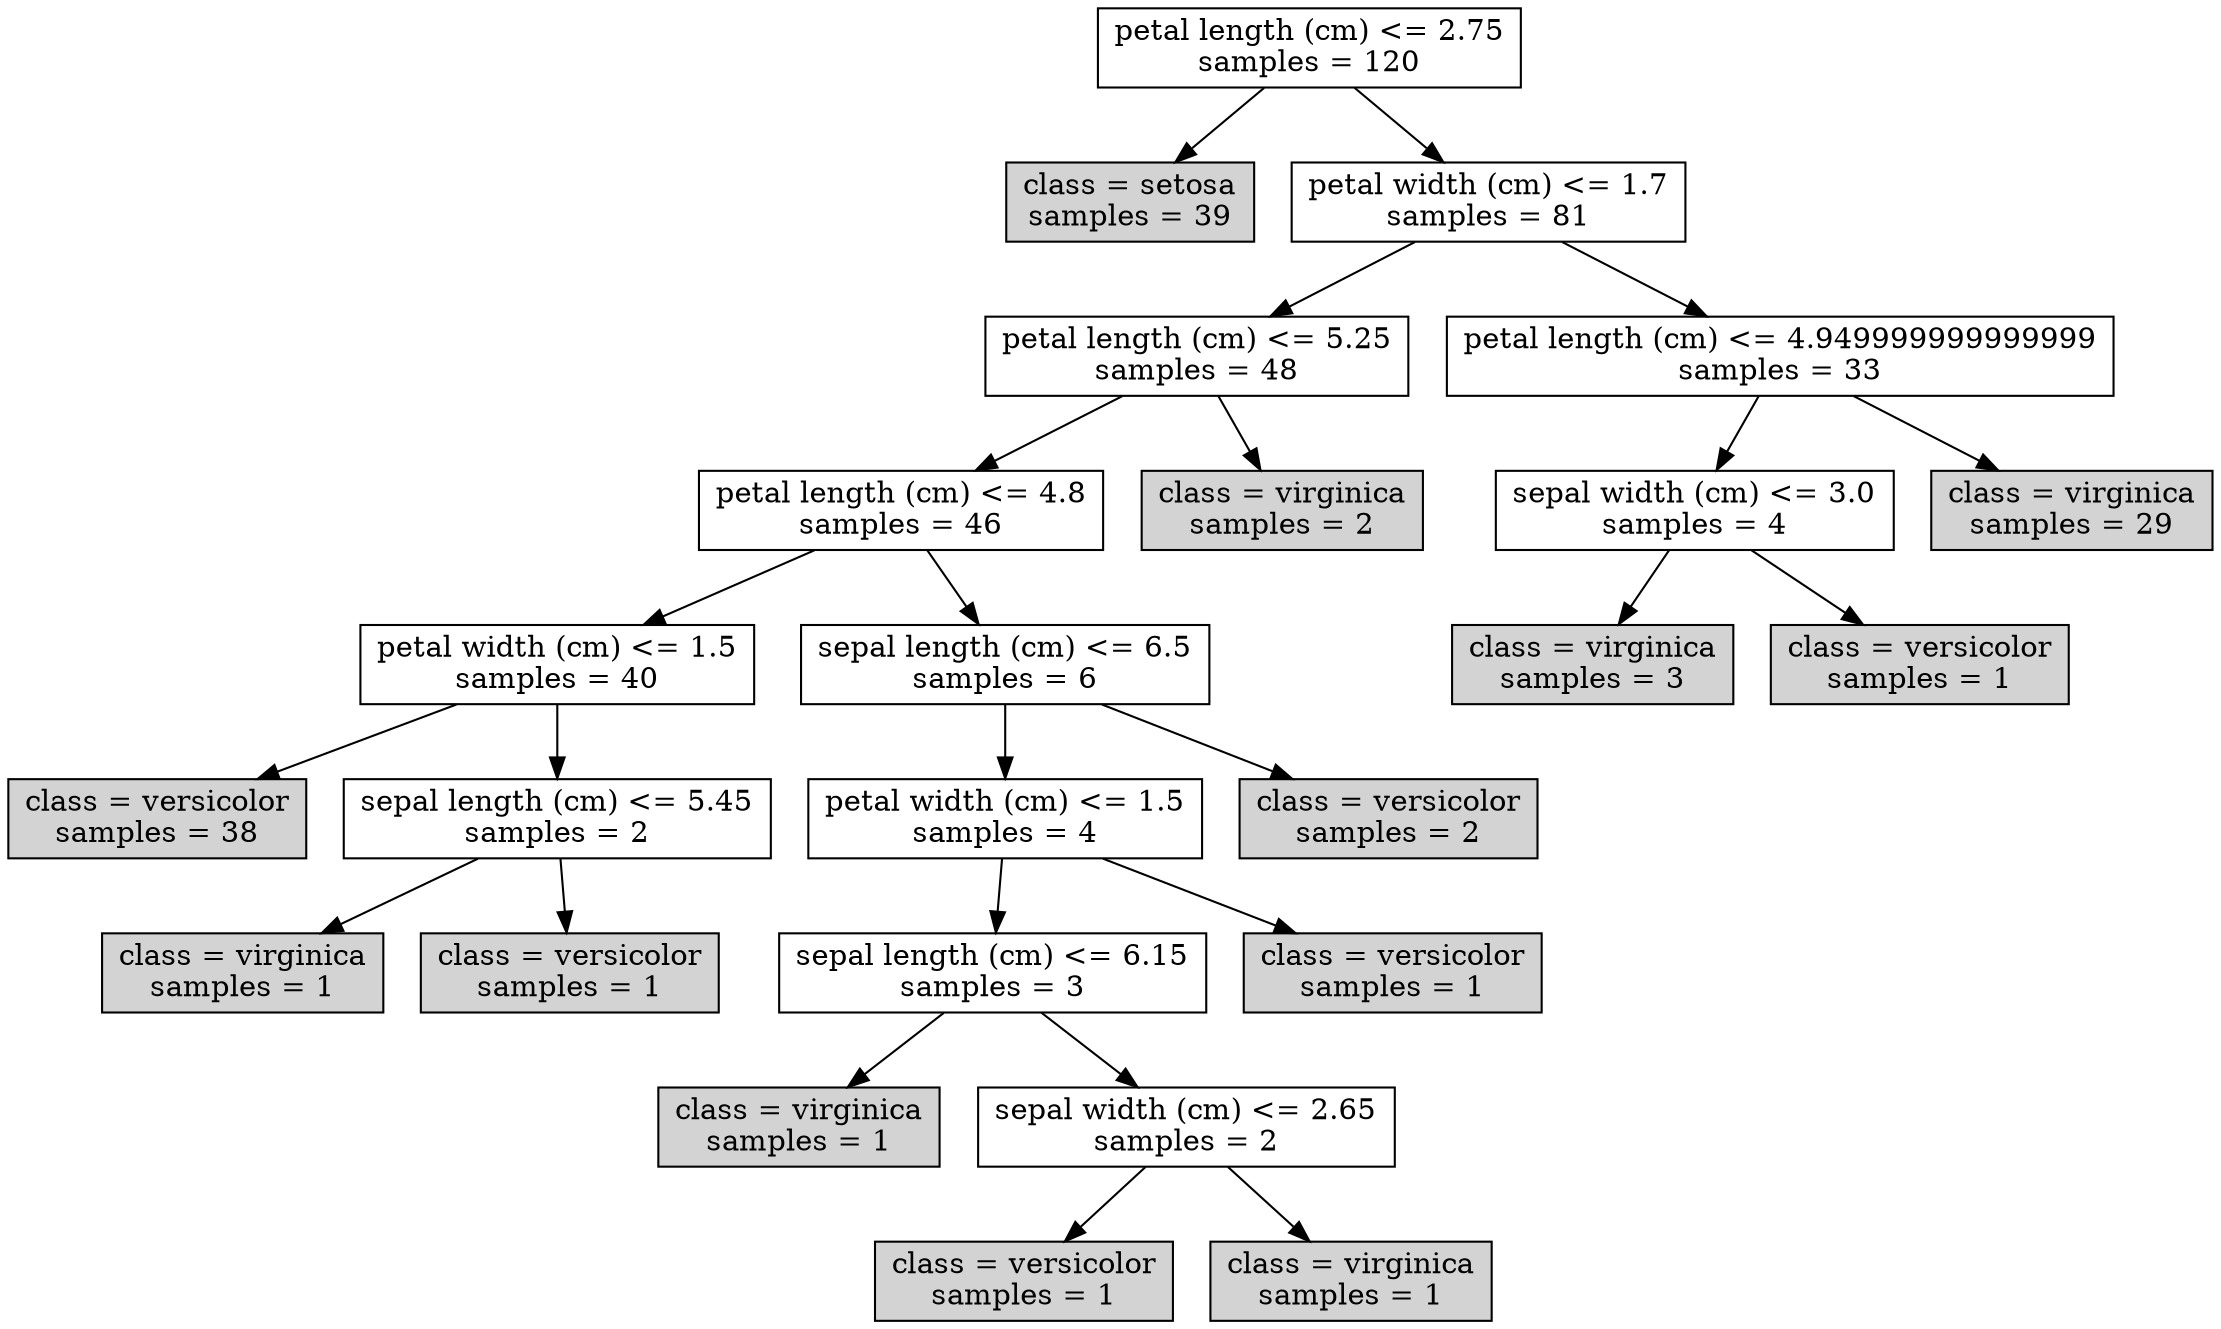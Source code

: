 digraph G {
	165354221162 [label="petal length (cm) <= 2.75
samples = 120" shape=box]
	165223124532 [label="class = setosa
samples = 39" shape=box style=filled]
	165353444946 [label="petal width (cm) <= 1.7
samples = 81" shape=box]
	165353444919 [label="petal length (cm) <= 5.25
samples = 48" shape=box]
	165353444943 [label="petal length (cm) <= 4.8
samples = 46" shape=box]
	165353444934 [label="petal width (cm) <= 1.5
samples = 40" shape=box]
	165353444931 [label="class = versicolor
samples = 38" shape=box style=filled]
	165353444922 [label="sepal length (cm) <= 5.45
samples = 2" shape=box]
	165223146012 [label="class = virginica
samples = 1" shape=box style=filled]
	165223146048 [label="class = versicolor
samples = 1" shape=box style=filled]
	165353444922 -> 165223146012
	165353444922 -> 165223146048
	165353444934 -> 165353444931
	165353444934 -> 165353444922
	165223146018 [label="sepal length (cm) <= 6.5
samples = 6" shape=box]
	165223146054 [label="petal width (cm) <= 1.5
samples = 4" shape=box]
	165223146057 [label="sepal length (cm) <= 6.15
samples = 3" shape=box]
	165223146060 [label="class = virginica
samples = 1" shape=box style=filled]
	165223146051 [label="sepal width (cm) <= 2.65
samples = 2" shape=box]
	165223146027 [label="class = versicolor
samples = 1" shape=box style=filled]
	165223146030 [label="class = virginica
samples = 1" shape=box style=filled]
	165223146051 -> 165223146027
	165223146051 -> 165223146030
	165223146057 -> 165223146060
	165223146057 -> 165223146051
	165223146015 [label="class = versicolor
samples = 1" shape=box style=filled]
	165223146054 -> 165223146057
	165223146054 -> 165223146015
	165223146021 [label="class = versicolor
samples = 2" shape=box style=filled]
	165223146018 -> 165223146054
	165223146018 -> 165223146021
	165353444943 -> 165353444934
	165353444943 -> 165223146018
	165223146063 [label="class = virginica
samples = 2" shape=box style=filled]
	165353444919 -> 165353444943
	165353444919 -> 165223146063
	165223146066 [label="petal length (cm) <= 4.949999999999999
samples = 33" shape=box]
	165223146072 [label="sepal width (cm) <= 3.0
samples = 4" shape=box]
	165223146075 [label="class = virginica
samples = 3" shape=box style=filled]
	165223146069 [label="class = versicolor
samples = 1" shape=box style=filled]
	165223146072 -> 165223146075
	165223146072 -> 165223146069
	165223146078 [label="class = virginica
samples = 29" shape=box style=filled]
	165223146066 -> 165223146072
	165223146066 -> 165223146078
	165353444946 -> 165353444919
	165353444946 -> 165223146066
	165354221162 -> 165223124532
	165354221162 -> 165353444946
}
